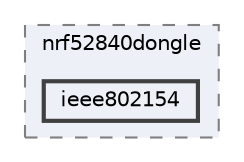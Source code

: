 digraph "/home/mj/Desktop/IoT-Chat-Digitalization/Dongle/gnrc_border_router/bin/nrf52840dongle/ieee802154"
{
 // LATEX_PDF_SIZE
  bgcolor="transparent";
  edge [fontname=Helvetica,fontsize=10,labelfontname=Helvetica,labelfontsize=10];
  node [fontname=Helvetica,fontsize=10,shape=box,height=0.2,width=0.4];
  compound=true
  subgraph clusterdir_9941f7556d96a0e17fefe82cd217bc3a {
    graph [ bgcolor="#edf0f7", pencolor="grey50", label="nrf52840dongle", fontname=Helvetica,fontsize=10 style="filled,dashed", URL="dir_9941f7556d96a0e17fefe82cd217bc3a.html",tooltip=""]
  dir_7979e0c824c4e9f8f94d39754dddbdac [label="ieee802154", fillcolor="#edf0f7", color="grey25", style="filled,bold", URL="dir_7979e0c824c4e9f8f94d39754dddbdac.html",tooltip=""];
  }
}
